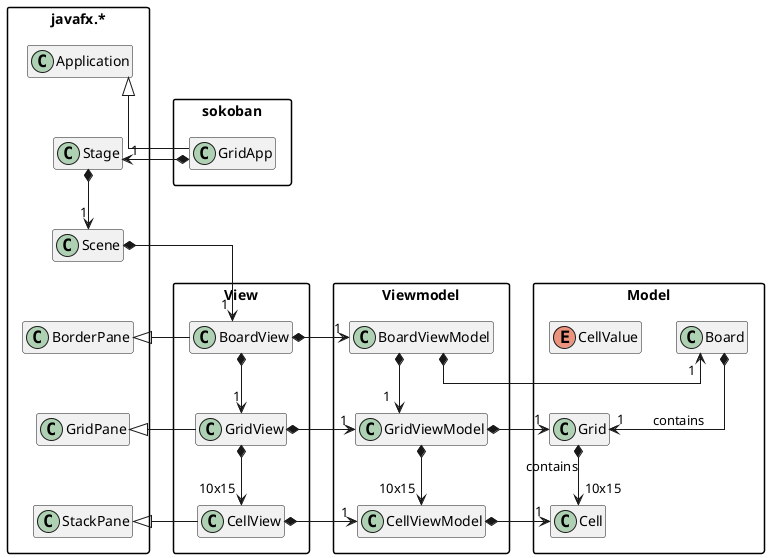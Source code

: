 @startuml

'!theme plain
top to bottom direction
skinparam defaultFontName Consolas
skinparam linetype ortho
skinparam classAttributeIconSize 0
skinparam packageStyle rectangle
hide attributes
hide methods

set namespaceSeparator none

package Model {
    class Board {
        Board()
        +play(int, int): CellValue
        +setCellValue(int, int, CellValue)
        +getCell(int, int): Cell
        +isPositionValid(int, int): boolean
        +calculateFilledCells(): long
    }

    class Grid {
        Grid(int width, int height)
        +resetGrid(int, int)
        +findPlayerPosition(): int[]
        +setCellValue(int, int, CellValue)
        +play(int, int, CellValue)
        +isEmpty(int, int): boolean
    }

    class Cell {
        Cell()
        +setValue(CellValue)
        +isEmpty(): boolean
        +getValue(): CellValue
    }

    enum CellValue {
        EMPTY, PLAYER, BOX, GOAL, GROUND, WALL, BOX_ON_GOAL, PLAYER_ON_GOAL
    }

    Board *--> "1" Grid : contains
    Grid *--> "10x15" Cell : contains
}

package View {
    class BoardView {
        BoardView(Stage, BoardViewModel)
    }

    class GridView {
        GridView(GridViewModel, gridWidth: DoubleBinding, gridHeight: DoubleBinding)
    }

    class CellView {
        CellView(CellViewModel, sizeProperty: DoubleBinding)
    }

    BoardView *--> "1" GridView
    GridView *--> "10x15" CellView
}

package Viewmodel {
    class BoardViewModel {
        BoardViewModel(Board)
        +setSelectedTool(CellValue)
        +updateValidationMessage()
    }

    class GridViewModel {
        GridViewModel(Grid)
        +getCellViewModel(int, int): CellViewModel
    }

    class CellViewModel {
        CellViewModel(int line, int col, Cell)
        +play()
        +addObject()
        +deleteObject()
    }

    BoardViewModel *--> "1" GridViewModel
    GridViewModel *--> "10x15" CellViewModel
}

package javafx.* {
    class Application
    class Stage
    class Scene {
        Scene(Parent, width: double, height: double)
    }
    class BorderPane
    class GridPane
    class StackPane

    Application -[hidden]-> Stage
    Stage *--> "1" Scene
    Scene -[hidden]- BorderPane
    BorderPane -[hidden]- GridPane
    GridPane -[hidden]- StackPane
}

package sokoban {
    class GridApp

    Application <|-- GridApp
    GridApp *-l-> "1" Stage
    Scene *--> "1" BoardView
    BorderPane <|-r- BoardView
    GridPane <|-r- GridView
    StackPane <|-r- CellView

    BoardView *-r-> "1" BoardViewModel
    GridView *-r-> "1" GridViewModel
    CellView *-r-> "1" CellViewModel

    BoardViewModel *-r-> "1" Board
    GridViewModel *-r-> "1" Grid
    CellViewModel *-r-> "1" Cell
}

@enduml
